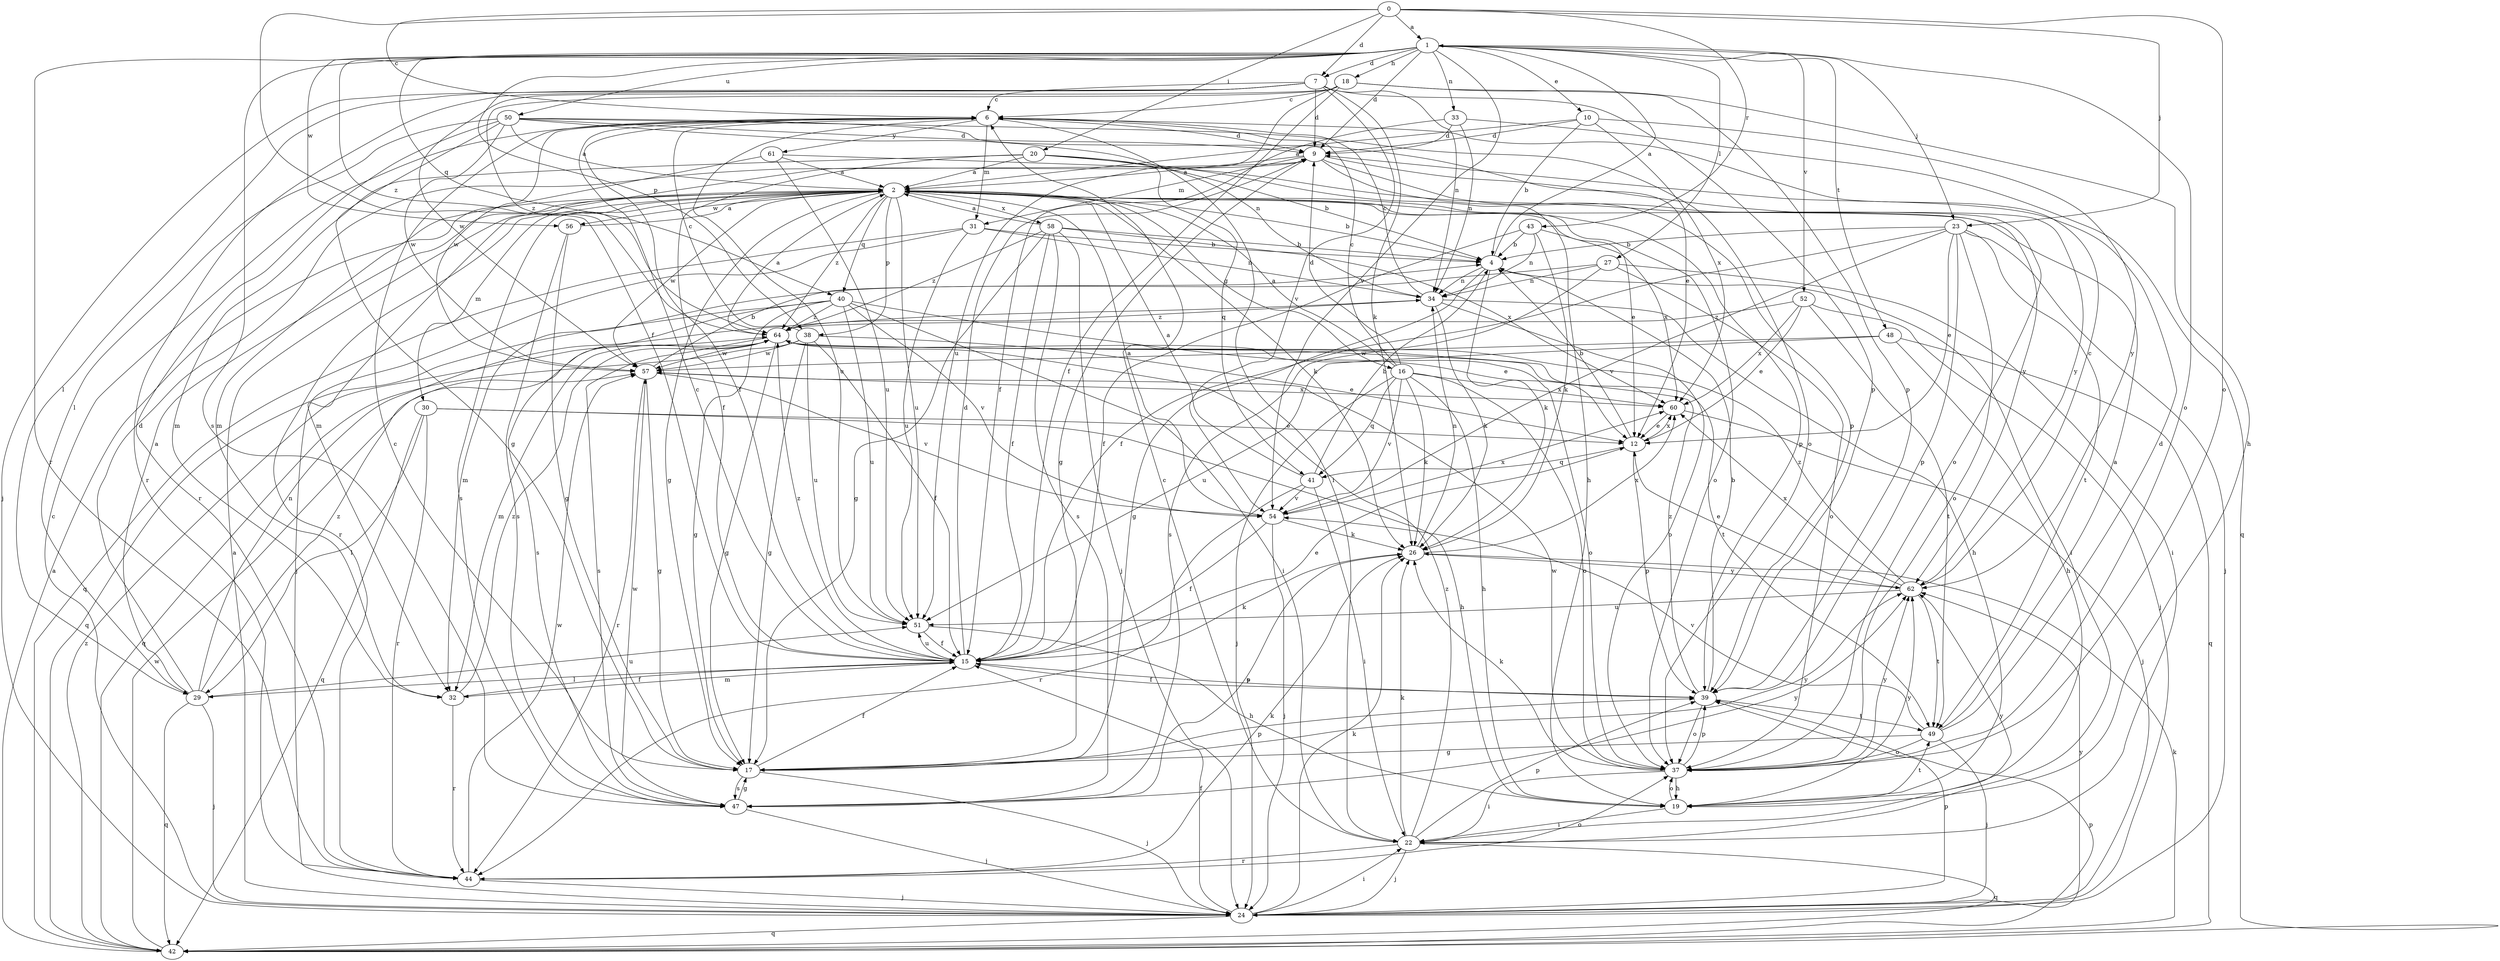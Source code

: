 strict digraph  {
0;
1;
2;
4;
6;
7;
9;
10;
12;
15;
16;
17;
18;
19;
20;
22;
23;
24;
26;
27;
29;
30;
31;
32;
33;
34;
37;
38;
39;
40;
41;
42;
43;
44;
47;
48;
49;
50;
51;
52;
54;
56;
57;
58;
60;
61;
62;
64;
0 -> 1  [label=a];
0 -> 6  [label=c];
0 -> 7  [label=d];
0 -> 15  [label=f];
0 -> 20  [label=i];
0 -> 23  [label=j];
0 -> 37  [label=o];
0 -> 43  [label=r];
1 -> 7  [label=d];
1 -> 9  [label=d];
1 -> 10  [label=e];
1 -> 18  [label=h];
1 -> 23  [label=j];
1 -> 27  [label=l];
1 -> 33  [label=n];
1 -> 37  [label=o];
1 -> 38  [label=p];
1 -> 40  [label=q];
1 -> 44  [label=r];
1 -> 47  [label=s];
1 -> 48  [label=t];
1 -> 50  [label=u];
1 -> 52  [label=v];
1 -> 54  [label=v];
1 -> 56  [label=w];
1 -> 64  [label=z];
2 -> 4  [label=b];
2 -> 12  [label=e];
2 -> 16  [label=g];
2 -> 17  [label=g];
2 -> 26  [label=k];
2 -> 30  [label=m];
2 -> 37  [label=o];
2 -> 38  [label=p];
2 -> 39  [label=p];
2 -> 40  [label=q];
2 -> 44  [label=r];
2 -> 47  [label=s];
2 -> 51  [label=u];
2 -> 56  [label=w];
2 -> 57  [label=w];
2 -> 58  [label=x];
2 -> 64  [label=z];
4 -> 1  [label=a];
4 -> 17  [label=g];
4 -> 22  [label=i];
4 -> 26  [label=k];
4 -> 34  [label=n];
6 -> 9  [label=d];
6 -> 15  [label=f];
6 -> 22  [label=i];
6 -> 31  [label=m];
6 -> 51  [label=u];
6 -> 57  [label=w];
6 -> 61  [label=y];
7 -> 6  [label=c];
7 -> 9  [label=d];
7 -> 24  [label=j];
7 -> 26  [label=k];
7 -> 29  [label=l];
7 -> 34  [label=n];
7 -> 39  [label=p];
7 -> 44  [label=r];
7 -> 54  [label=v];
9 -> 2  [label=a];
9 -> 17  [label=g];
9 -> 31  [label=m];
9 -> 32  [label=m];
9 -> 37  [label=o];
9 -> 39  [label=p];
9 -> 62  [label=y];
10 -> 2  [label=a];
10 -> 4  [label=b];
10 -> 9  [label=d];
10 -> 60  [label=x];
10 -> 62  [label=y];
12 -> 4  [label=b];
12 -> 39  [label=p];
12 -> 41  [label=q];
12 -> 60  [label=x];
15 -> 6  [label=c];
15 -> 9  [label=d];
15 -> 12  [label=e];
15 -> 26  [label=k];
15 -> 29  [label=l];
15 -> 32  [label=m];
15 -> 39  [label=p];
15 -> 51  [label=u];
15 -> 64  [label=z];
16 -> 2  [label=a];
16 -> 6  [label=c];
16 -> 9  [label=d];
16 -> 19  [label=h];
16 -> 24  [label=j];
16 -> 26  [label=k];
16 -> 37  [label=o];
16 -> 41  [label=q];
16 -> 54  [label=v];
16 -> 60  [label=x];
17 -> 6  [label=c];
17 -> 15  [label=f];
17 -> 24  [label=j];
17 -> 39  [label=p];
17 -> 47  [label=s];
17 -> 62  [label=y];
18 -> 6  [label=c];
18 -> 15  [label=f];
18 -> 19  [label=h];
18 -> 39  [label=p];
18 -> 51  [label=u];
18 -> 57  [label=w];
18 -> 64  [label=z];
19 -> 22  [label=i];
19 -> 37  [label=o];
19 -> 49  [label=t];
19 -> 62  [label=y];
20 -> 2  [label=a];
20 -> 4  [label=b];
20 -> 15  [label=f];
20 -> 19  [label=h];
20 -> 32  [label=m];
20 -> 41  [label=q];
22 -> 6  [label=c];
22 -> 24  [label=j];
22 -> 26  [label=k];
22 -> 39  [label=p];
22 -> 42  [label=q];
22 -> 44  [label=r];
22 -> 62  [label=y];
22 -> 64  [label=z];
23 -> 4  [label=b];
23 -> 12  [label=e];
23 -> 15  [label=f];
23 -> 24  [label=j];
23 -> 37  [label=o];
23 -> 39  [label=p];
23 -> 49  [label=t];
23 -> 54  [label=v];
24 -> 2  [label=a];
24 -> 6  [label=c];
24 -> 15  [label=f];
24 -> 22  [label=i];
24 -> 26  [label=k];
24 -> 39  [label=p];
24 -> 42  [label=q];
24 -> 62  [label=y];
26 -> 34  [label=n];
26 -> 47  [label=s];
26 -> 60  [label=x];
26 -> 62  [label=y];
27 -> 22  [label=i];
27 -> 32  [label=m];
27 -> 34  [label=n];
27 -> 37  [label=o];
27 -> 47  [label=s];
29 -> 2  [label=a];
29 -> 9  [label=d];
29 -> 24  [label=j];
29 -> 34  [label=n];
29 -> 42  [label=q];
29 -> 51  [label=u];
29 -> 64  [label=z];
30 -> 12  [label=e];
30 -> 19  [label=h];
30 -> 29  [label=l];
30 -> 42  [label=q];
30 -> 44  [label=r];
31 -> 4  [label=b];
31 -> 24  [label=j];
31 -> 34  [label=n];
31 -> 42  [label=q];
31 -> 51  [label=u];
32 -> 15  [label=f];
32 -> 44  [label=r];
32 -> 64  [label=z];
33 -> 9  [label=d];
33 -> 15  [label=f];
33 -> 34  [label=n];
33 -> 42  [label=q];
34 -> 6  [label=c];
34 -> 19  [label=h];
34 -> 26  [label=k];
34 -> 37  [label=o];
34 -> 64  [label=z];
37 -> 19  [label=h];
37 -> 22  [label=i];
37 -> 26  [label=k];
37 -> 39  [label=p];
37 -> 57  [label=w];
37 -> 62  [label=y];
38 -> 6  [label=c];
38 -> 12  [label=e];
38 -> 15  [label=f];
38 -> 17  [label=g];
38 -> 42  [label=q];
38 -> 51  [label=u];
38 -> 57  [label=w];
39 -> 4  [label=b];
39 -> 15  [label=f];
39 -> 37  [label=o];
39 -> 49  [label=t];
39 -> 64  [label=z];
40 -> 12  [label=e];
40 -> 17  [label=g];
40 -> 22  [label=i];
40 -> 42  [label=q];
40 -> 47  [label=s];
40 -> 51  [label=u];
40 -> 54  [label=v];
40 -> 64  [label=z];
41 -> 2  [label=a];
41 -> 4  [label=b];
41 -> 22  [label=i];
41 -> 44  [label=r];
41 -> 54  [label=v];
42 -> 2  [label=a];
42 -> 26  [label=k];
42 -> 39  [label=p];
42 -> 57  [label=w];
42 -> 64  [label=z];
43 -> 4  [label=b];
43 -> 15  [label=f];
43 -> 26  [label=k];
43 -> 34  [label=n];
43 -> 60  [label=x];
44 -> 24  [label=j];
44 -> 26  [label=k];
44 -> 37  [label=o];
44 -> 57  [label=w];
47 -> 17  [label=g];
47 -> 24  [label=j];
47 -> 57  [label=w];
47 -> 62  [label=y];
48 -> 19  [label=h];
48 -> 42  [label=q];
48 -> 51  [label=u];
48 -> 57  [label=w];
49 -> 2  [label=a];
49 -> 9  [label=d];
49 -> 17  [label=g];
49 -> 24  [label=j];
49 -> 37  [label=o];
49 -> 54  [label=v];
50 -> 2  [label=a];
50 -> 9  [label=d];
50 -> 12  [label=e];
50 -> 17  [label=g];
50 -> 29  [label=l];
50 -> 34  [label=n];
50 -> 37  [label=o];
50 -> 44  [label=r];
50 -> 57  [label=w];
51 -> 15  [label=f];
51 -> 19  [label=h];
52 -> 12  [label=e];
52 -> 24  [label=j];
52 -> 49  [label=t];
52 -> 60  [label=x];
52 -> 64  [label=z];
54 -> 2  [label=a];
54 -> 15  [label=f];
54 -> 24  [label=j];
54 -> 26  [label=k];
54 -> 60  [label=x];
56 -> 2  [label=a];
56 -> 17  [label=g];
56 -> 47  [label=s];
57 -> 4  [label=b];
57 -> 17  [label=g];
57 -> 44  [label=r];
57 -> 54  [label=v];
57 -> 60  [label=x];
58 -> 2  [label=a];
58 -> 4  [label=b];
58 -> 15  [label=f];
58 -> 17  [label=g];
58 -> 24  [label=j];
58 -> 47  [label=s];
58 -> 60  [label=x];
58 -> 64  [label=z];
60 -> 12  [label=e];
60 -> 24  [label=j];
61 -> 2  [label=a];
61 -> 32  [label=m];
61 -> 51  [label=u];
61 -> 62  [label=y];
62 -> 6  [label=c];
62 -> 12  [label=e];
62 -> 49  [label=t];
62 -> 51  [label=u];
62 -> 60  [label=x];
62 -> 64  [label=z];
64 -> 2  [label=a];
64 -> 17  [label=g];
64 -> 32  [label=m];
64 -> 37  [label=o];
64 -> 47  [label=s];
64 -> 49  [label=t];
64 -> 57  [label=w];
}
